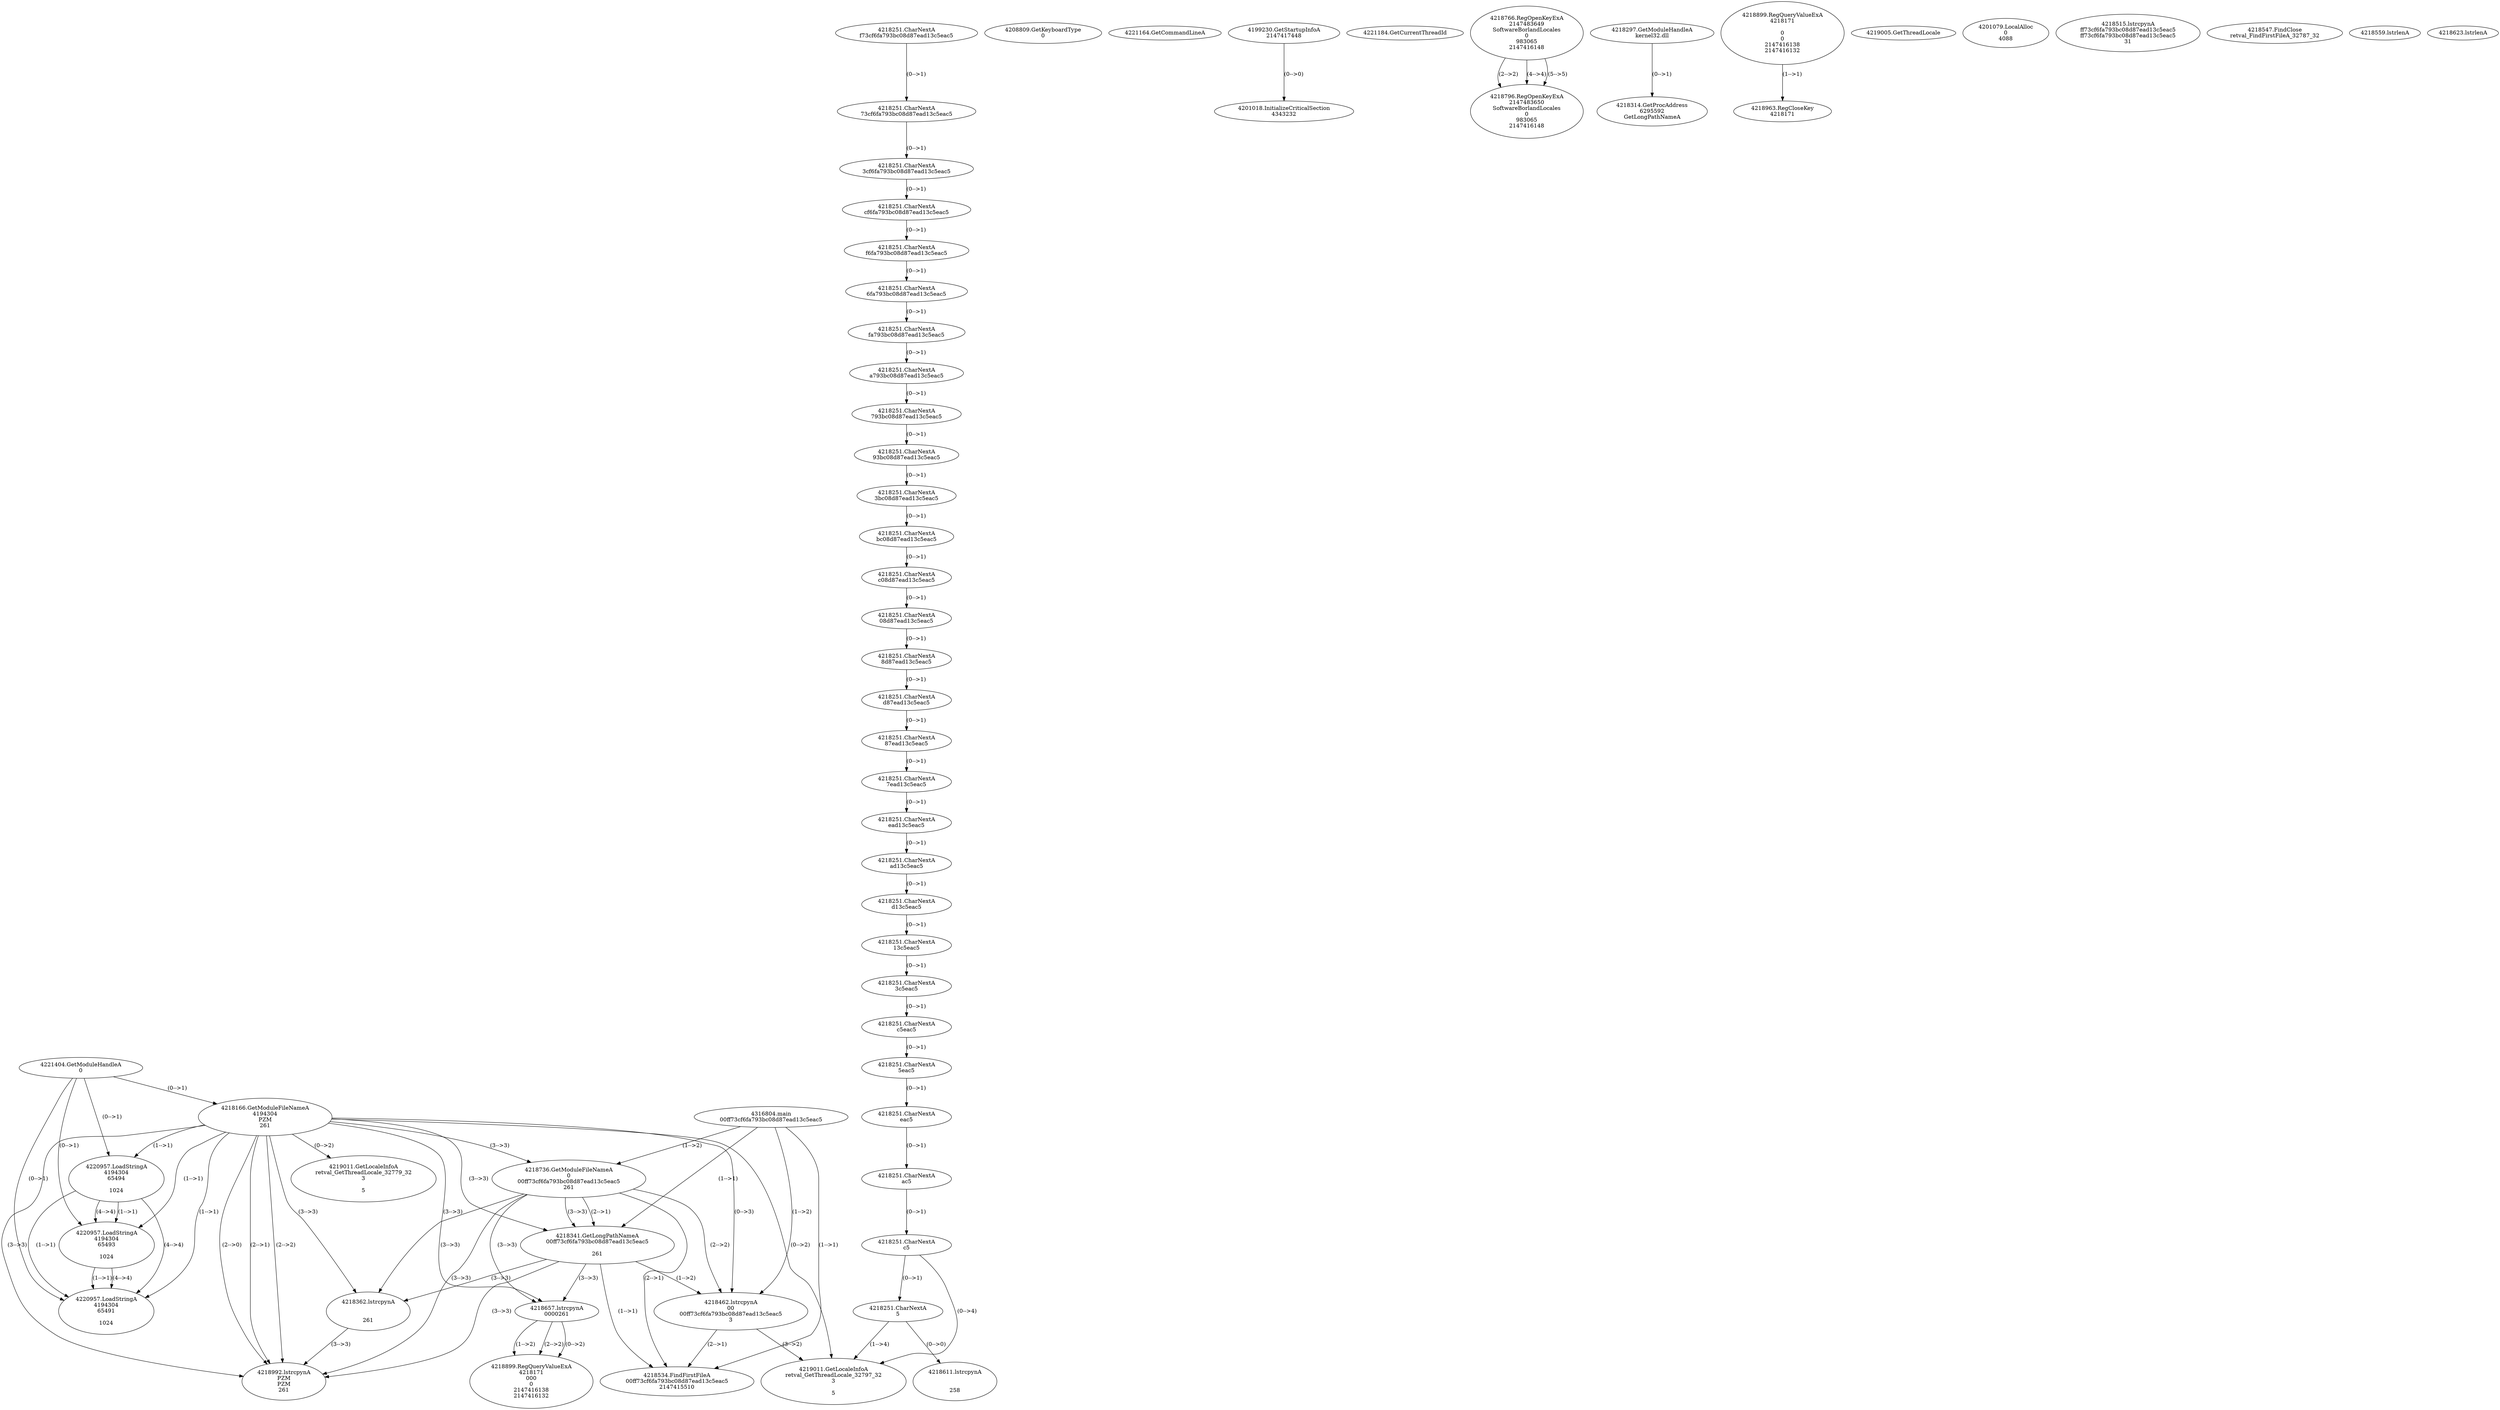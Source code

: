 // Global SCDG with merge call
digraph {
	0 [label="4316804.main
00ff73cf6fa793bc08d87ead13c5eac5"]
	1 [label="4221404.GetModuleHandleA
0"]
	2 [label="4208809.GetKeyboardType
0"]
	3 [label="4221164.GetCommandLineA
"]
	4 [label="4199230.GetStartupInfoA
2147417448"]
	5 [label="4221184.GetCurrentThreadId
"]
	6 [label="4218166.GetModuleFileNameA
4194304
PZM
261"]
	1 -> 6 [label="(0-->1)"]
	7 [label="4218736.GetModuleFileNameA
0
00ff73cf6fa793bc08d87ead13c5eac5
261"]
	0 -> 7 [label="(1-->2)"]
	6 -> 7 [label="(3-->3)"]
	8 [label="4218766.RegOpenKeyExA
2147483649
Software\Borland\Locales
0
983065
2147416148"]
	9 [label="4218297.GetModuleHandleA
kernel32.dll"]
	10 [label="4218314.GetProcAddress
6295592
GetLongPathNameA"]
	9 -> 10 [label="(0-->1)"]
	11 [label="4218341.GetLongPathNameA
00ff73cf6fa793bc08d87ead13c5eac5

261"]
	0 -> 11 [label="(1-->1)"]
	7 -> 11 [label="(2-->1)"]
	6 -> 11 [label="(3-->3)"]
	7 -> 11 [label="(3-->3)"]
	12 [label="4218362.lstrcpynA


261"]
	6 -> 12 [label="(3-->3)"]
	7 -> 12 [label="(3-->3)"]
	11 -> 12 [label="(3-->3)"]
	13 [label="4218899.RegQueryValueExA
4218171

0
0
2147416138
2147416132"]
	14 [label="4218963.RegCloseKey
4218171"]
	13 -> 14 [label="(1-->1)"]
	15 [label="4218992.lstrcpynA
PZM
PZM
261"]
	6 -> 15 [label="(2-->1)"]
	6 -> 15 [label="(2-->2)"]
	6 -> 15 [label="(3-->3)"]
	7 -> 15 [label="(3-->3)"]
	11 -> 15 [label="(3-->3)"]
	12 -> 15 [label="(3-->3)"]
	6 -> 15 [label="(2-->0)"]
	16 [label="4219005.GetThreadLocale
"]
	17 [label="4219011.GetLocaleInfoA
retval_GetThreadLocale_32779_32
3

5"]
	6 -> 17 [label="(0-->2)"]
	18 [label="4220957.LoadStringA
4194304
65494

1024"]
	1 -> 18 [label="(0-->1)"]
	6 -> 18 [label="(1-->1)"]
	19 [label="4220957.LoadStringA
4194304
65493

1024"]
	1 -> 19 [label="(0-->1)"]
	6 -> 19 [label="(1-->1)"]
	18 -> 19 [label="(1-->1)"]
	18 -> 19 [label="(4-->4)"]
	20 [label="4220957.LoadStringA
4194304
65491

1024"]
	1 -> 20 [label="(0-->1)"]
	6 -> 20 [label="(1-->1)"]
	18 -> 20 [label="(1-->1)"]
	19 -> 20 [label="(1-->1)"]
	18 -> 20 [label="(4-->4)"]
	19 -> 20 [label="(4-->4)"]
	21 [label="4201018.InitializeCriticalSection
4343232"]
	4 -> 21 [label="(0-->0)"]
	22 [label="4201079.LocalAlloc
0
4088"]
	23 [label="4218796.RegOpenKeyExA
2147483650
Software\Borland\Locales
0
983065
2147416148"]
	8 -> 23 [label="(2-->2)"]
	8 -> 23 [label="(4-->4)"]
	8 -> 23 [label="(5-->5)"]
	24 [label="4218462.lstrcpynA
00
00ff73cf6fa793bc08d87ead13c5eac5
3"]
	0 -> 24 [label="(1-->2)"]
	7 -> 24 [label="(2-->2)"]
	11 -> 24 [label="(1-->2)"]
	6 -> 24 [label="(0-->3)"]
	25 [label="4218251.CharNextA
f73cf6fa793bc08d87ead13c5eac5"]
	26 [label="4218251.CharNextA
73cf6fa793bc08d87ead13c5eac5"]
	25 -> 26 [label="(0-->1)"]
	27 [label="4218251.CharNextA
3cf6fa793bc08d87ead13c5eac5"]
	26 -> 27 [label="(0-->1)"]
	28 [label="4218251.CharNextA
cf6fa793bc08d87ead13c5eac5"]
	27 -> 28 [label="(0-->1)"]
	29 [label="4218251.CharNextA
f6fa793bc08d87ead13c5eac5"]
	28 -> 29 [label="(0-->1)"]
	30 [label="4218251.CharNextA
6fa793bc08d87ead13c5eac5"]
	29 -> 30 [label="(0-->1)"]
	31 [label="4218251.CharNextA
fa793bc08d87ead13c5eac5"]
	30 -> 31 [label="(0-->1)"]
	32 [label="4218251.CharNextA
a793bc08d87ead13c5eac5"]
	31 -> 32 [label="(0-->1)"]
	33 [label="4218251.CharNextA
793bc08d87ead13c5eac5"]
	32 -> 33 [label="(0-->1)"]
	34 [label="4218251.CharNextA
93bc08d87ead13c5eac5"]
	33 -> 34 [label="(0-->1)"]
	35 [label="4218251.CharNextA
3bc08d87ead13c5eac5"]
	34 -> 35 [label="(0-->1)"]
	36 [label="4218251.CharNextA
bc08d87ead13c5eac5"]
	35 -> 36 [label="(0-->1)"]
	37 [label="4218251.CharNextA
c08d87ead13c5eac5"]
	36 -> 37 [label="(0-->1)"]
	38 [label="4218251.CharNextA
08d87ead13c5eac5"]
	37 -> 38 [label="(0-->1)"]
	39 [label="4218251.CharNextA
8d87ead13c5eac5"]
	38 -> 39 [label="(0-->1)"]
	40 [label="4218251.CharNextA
d87ead13c5eac5"]
	39 -> 40 [label="(0-->1)"]
	41 [label="4218251.CharNextA
87ead13c5eac5"]
	40 -> 41 [label="(0-->1)"]
	42 [label="4218251.CharNextA
7ead13c5eac5"]
	41 -> 42 [label="(0-->1)"]
	43 [label="4218251.CharNextA
ead13c5eac5"]
	42 -> 43 [label="(0-->1)"]
	44 [label="4218251.CharNextA
ad13c5eac5"]
	43 -> 44 [label="(0-->1)"]
	45 [label="4218251.CharNextA
d13c5eac5"]
	44 -> 45 [label="(0-->1)"]
	46 [label="4218251.CharNextA
13c5eac5"]
	45 -> 46 [label="(0-->1)"]
	47 [label="4218251.CharNextA
3c5eac5"]
	46 -> 47 [label="(0-->1)"]
	48 [label="4218251.CharNextA
c5eac5"]
	47 -> 48 [label="(0-->1)"]
	49 [label="4218251.CharNextA
5eac5"]
	48 -> 49 [label="(0-->1)"]
	50 [label="4218251.CharNextA
eac5"]
	49 -> 50 [label="(0-->1)"]
	51 [label="4218251.CharNextA
ac5"]
	50 -> 51 [label="(0-->1)"]
	52 [label="4218251.CharNextA
c5"]
	51 -> 52 [label="(0-->1)"]
	53 [label="4218251.CharNextA
5"]
	52 -> 53 [label="(0-->1)"]
	54 [label="4218515.lstrcpynA
ff73cf6fa793bc08d87ead13c5eac5
ff73cf6fa793bc08d87ead13c5eac5
31"]
	55 [label="4218534.FindFirstFileA
00ff73cf6fa793bc08d87ead13c5eac5
2147415510"]
	0 -> 55 [label="(1-->1)"]
	7 -> 55 [label="(2-->1)"]
	11 -> 55 [label="(1-->1)"]
	24 -> 55 [label="(2-->1)"]
	56 [label="4218547.FindClose
retval_FindFirstFileA_32787_32"]
	57 [label="4218559.lstrlenA
"]
	58 [label="4218611.lstrcpynA


258"]
	53 -> 58 [label="(0-->0)"]
	59 [label="4218623.lstrlenA
"]
	60 [label="4218657.lstrcpynA
00\
00\
261"]
	6 -> 60 [label="(3-->3)"]
	7 -> 60 [label="(3-->3)"]
	11 -> 60 [label="(3-->3)"]
	61 [label="4218899.RegQueryValueExA
4218171
00\
0
0
2147416138
2147416132"]
	60 -> 61 [label="(1-->2)"]
	60 -> 61 [label="(2-->2)"]
	60 -> 61 [label="(0-->2)"]
	62 [label="4219011.GetLocaleInfoA
retval_GetThreadLocale_32797_32
3

5"]
	6 -> 62 [label="(0-->2)"]
	24 -> 62 [label="(3-->2)"]
	52 -> 62 [label="(0-->4)"]
	53 -> 62 [label="(1-->4)"]
}
